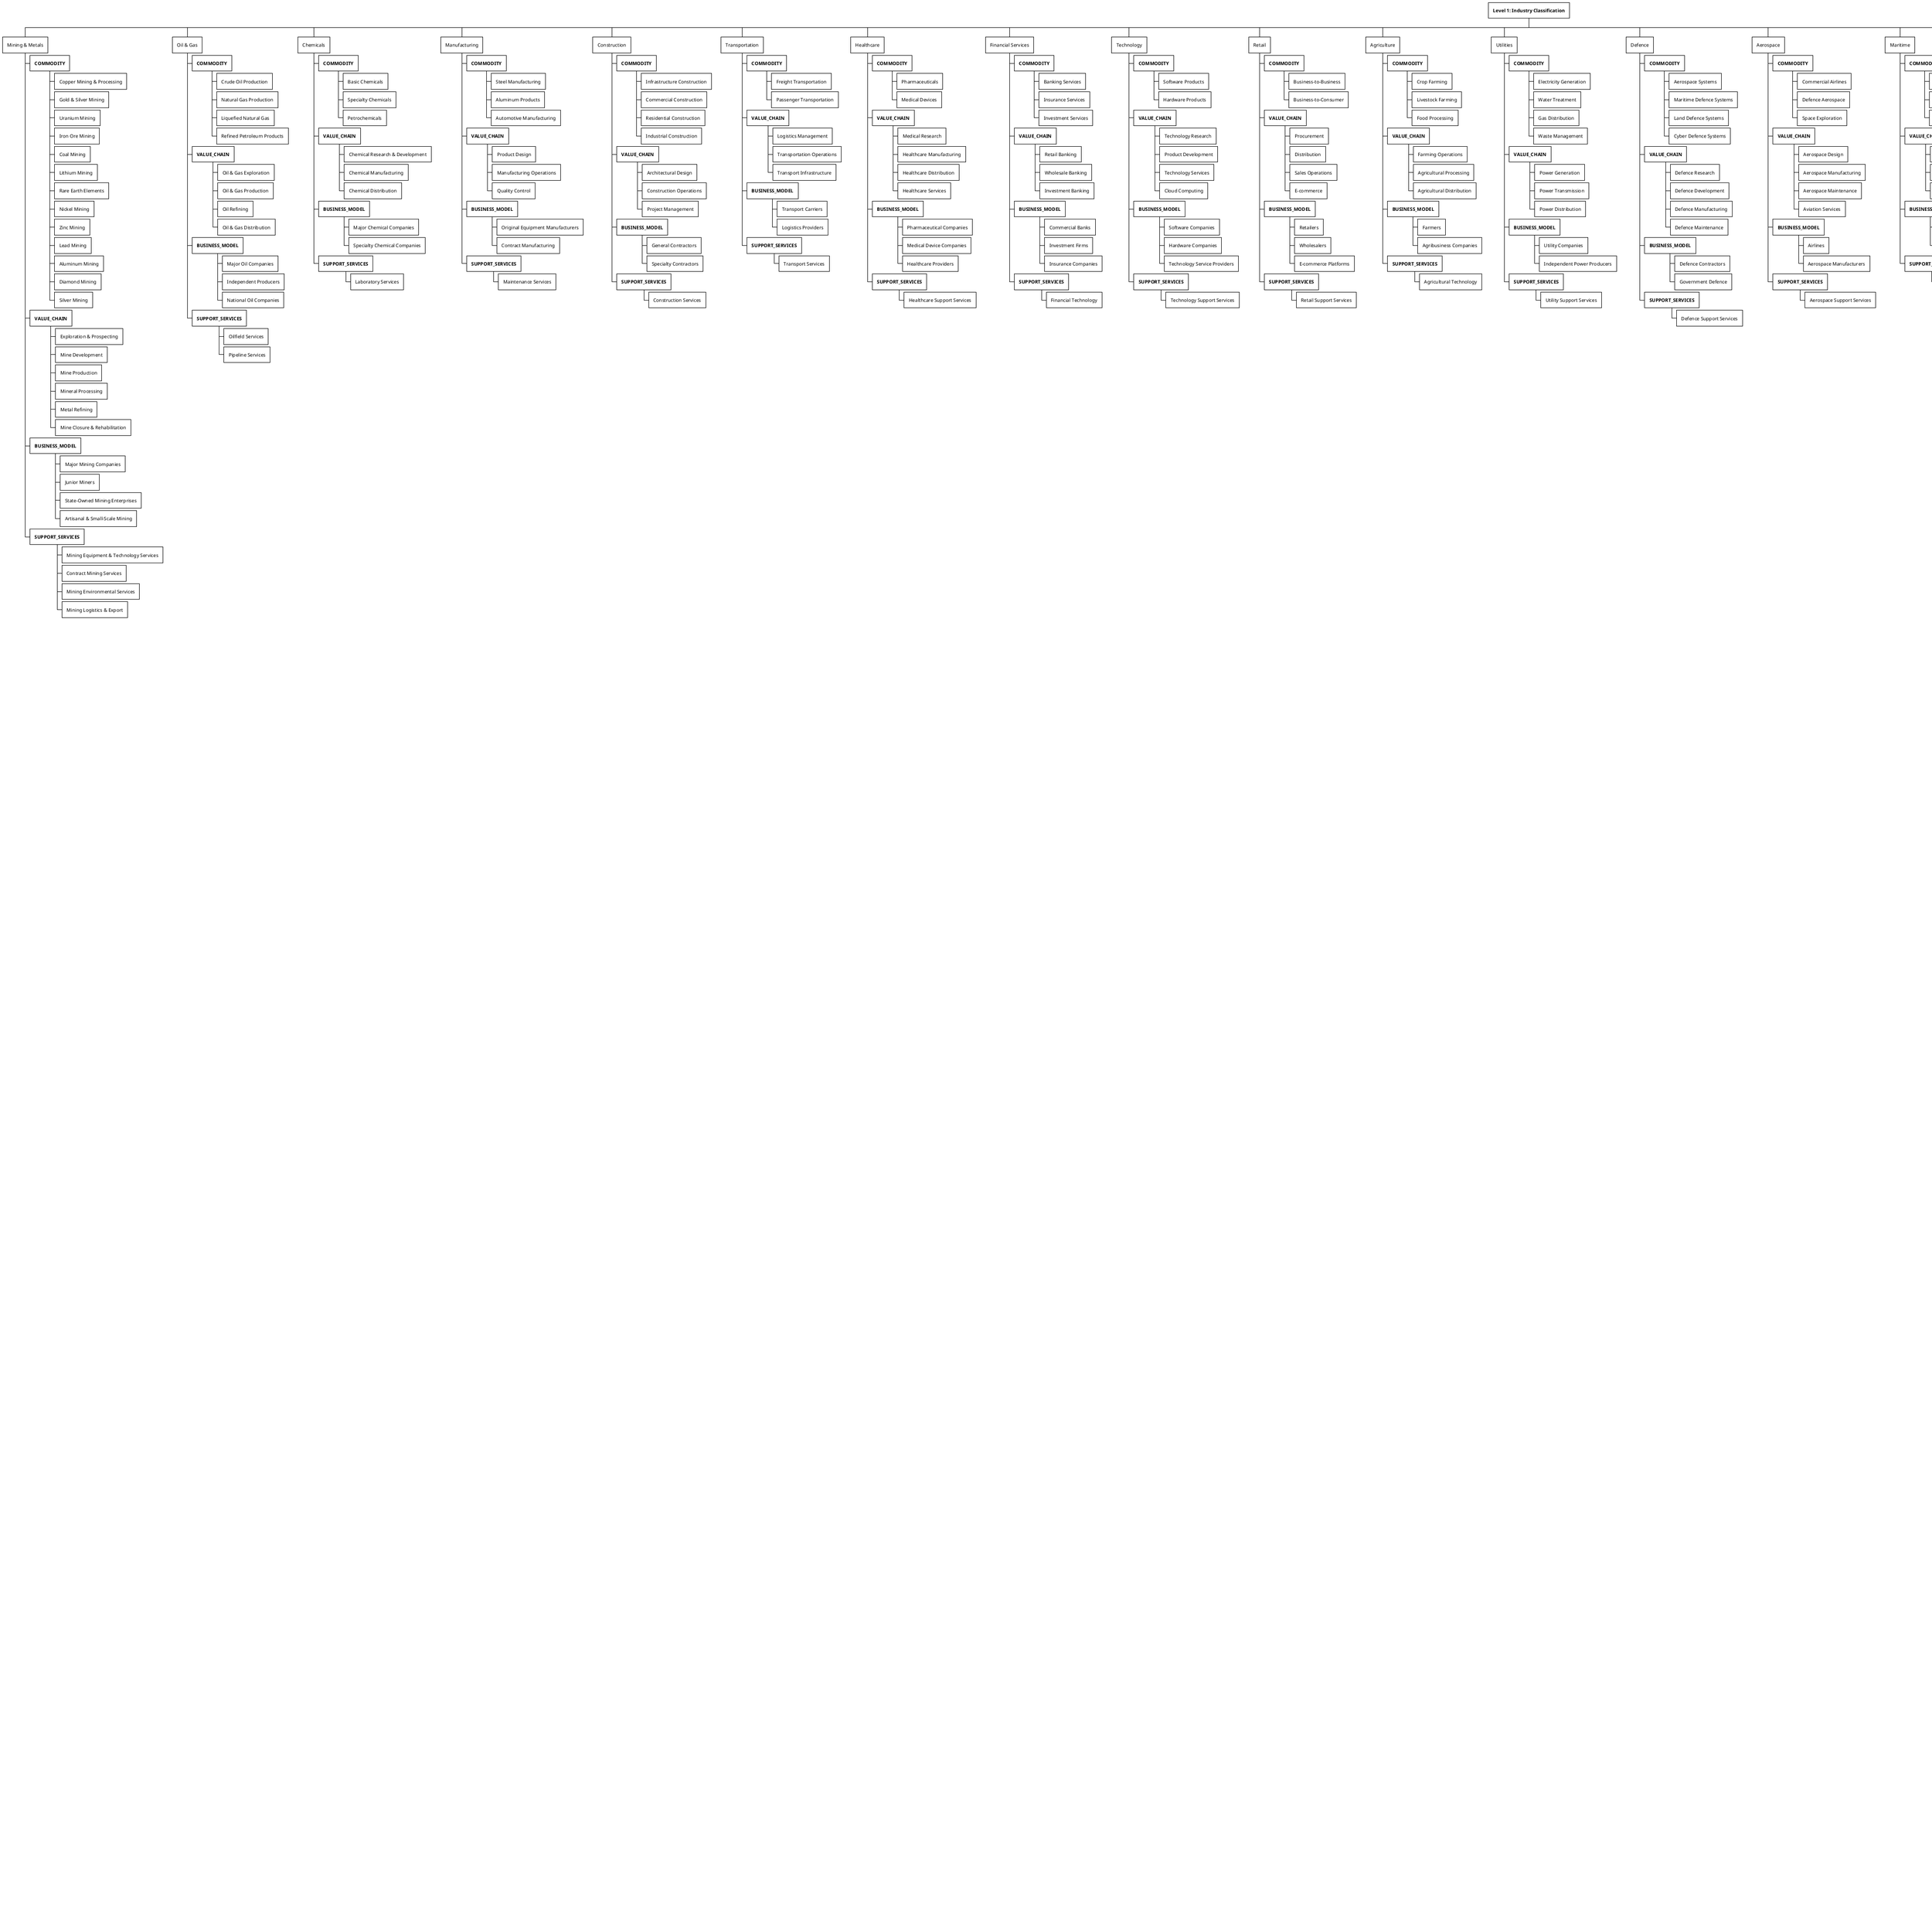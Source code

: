 @startwbs CapOpt-Operational-Capability-Framework-Hierarchy
!theme plain
skinparam backgroundColor #FFFFFF
skinparam defaultFontName Arial
skinparam defaultFontSize 10

* **Level 1: Industry Classification**
** Mining & Metals
*** **COMMODITY**
**** Copper Mining & Processing
**** Gold & Silver Mining
**** Uranium Mining
**** Iron Ore Mining
**** Coal Mining
**** Lithium Mining
**** Rare Earth Elements
**** Nickel Mining
**** Zinc Mining
**** Lead Mining
**** Aluminum Mining
**** Diamond Mining
**** Silver Mining
*** **VALUE_CHAIN**
**** Exploration & Prospecting
**** Mine Development
**** Mine Production
**** Mineral Processing
**** Metal Refining
**** Mine Closure & Rehabilitation
*** **BUSINESS_MODEL**
**** Major Mining Companies
**** Junior Miners
**** State-Owned Mining Enterprises
**** Artisanal & Small-Scale Mining
*** **SUPPORT_SERVICES**
**** Mining Equipment & Technology Services
**** Contract Mining Services
**** Mining Environmental Services
**** Mining Logistics & Export

** Oil & Gas
*** **COMMODITY**
**** Crude Oil Production
**** Natural Gas Production
**** Liquefied Natural Gas
**** Refined Petroleum Products
*** **VALUE_CHAIN**
**** Oil & Gas Exploration
**** Oil & Gas Production
**** Oil Refining
**** Oil & Gas Distribution
*** **BUSINESS_MODEL**
**** Major Oil Companies
**** Independent Producers
**** National Oil Companies
*** **SUPPORT_SERVICES**
**** Oilfield Services
**** Pipeline Services

** Chemicals
*** **COMMODITY**
**** Basic Chemicals
**** Specialty Chemicals
**** Petrochemicals
*** **VALUE_CHAIN**
**** Chemical Research & Development
**** Chemical Manufacturing
**** Chemical Distribution
*** **BUSINESS_MODEL**
**** Major Chemical Companies
**** Specialty Chemical Companies
*** **SUPPORT_SERVICES**
**** Laboratory Services

** Manufacturing
*** **COMMODITY**
**** Steel Manufacturing
**** Aluminum Products
**** Automotive Manufacturing
*** **VALUE_CHAIN**
**** Product Design
**** Manufacturing Operations
**** Quality Control
*** **BUSINESS_MODEL**
**** Original Equipment Manufacturers
**** Contract Manufacturing
*** **SUPPORT_SERVICES**
**** Maintenance Services

** Construction
*** **COMMODITY**
**** Infrastructure Construction
**** Commercial Construction
**** Residential Construction
**** Industrial Construction
*** **VALUE_CHAIN**
**** Architectural Design
**** Construction Operations
**** Project Management
*** **BUSINESS_MODEL**
**** General Contractors
**** Specialty Contractors
*** **SUPPORT_SERVICES**
**** Construction Services

** Transportation
*** **COMMODITY**
**** Freight Transportation
**** Passenger Transportation
*** **VALUE_CHAIN**
**** Logistics Management
**** Transportation Operations
**** Transport Infrastructure
*** **BUSINESS_MODEL**
**** Transport Carriers
**** Logistics Providers
*** **SUPPORT_SERVICES**
**** Transport Services

** Healthcare
*** **COMMODITY**
**** Pharmaceuticals
**** Medical Devices
*** **VALUE_CHAIN**
**** Medical Research
**** Healthcare Manufacturing
**** Healthcare Distribution
**** Healthcare Services
*** **BUSINESS_MODEL**
**** Pharmaceutical Companies
**** Medical Device Companies
**** Healthcare Providers
*** **SUPPORT_SERVICES**
**** Healthcare Support Services

** Financial Services
*** **COMMODITY**
**** Banking Services
**** Insurance Services
**** Investment Services
*** **VALUE_CHAIN**
**** Retail Banking
**** Wholesale Banking
**** Investment Banking
*** **BUSINESS_MODEL**
**** Commercial Banks
**** Investment Firms
**** Insurance Companies
*** **SUPPORT_SERVICES**
**** Financial Technology

** Technology
*** **COMMODITY**
**** Software Products
**** Hardware Products
*** **VALUE_CHAIN**
**** Technology Research
**** Product Development
**** Technology Services
**** Cloud Computing
*** **BUSINESS_MODEL**
**** Software Companies
**** Hardware Companies
**** Technology Service Providers
*** **SUPPORT_SERVICES**
**** Technology Support Services

** Retail
*** **COMMODITY**
**** Business-to-Business
**** Business-to-Consumer
*** **VALUE_CHAIN**
**** Procurement
**** Distribution
**** Sales Operations
**** E-commerce
*** **BUSINESS_MODEL**
**** Retailers
**** Wholesalers
**** E-commerce Platforms
*** **SUPPORT_SERVICES**
**** Retail Support Services

** Agriculture
*** **COMMODITY**
**** Crop Farming
**** Livestock Farming
**** Food Processing
*** **VALUE_CHAIN**
**** Farming Operations
**** Agricultural Processing
**** Agricultural Distribution
*** **BUSINESS_MODEL**
**** Farmers
**** Agribusiness Companies
*** **SUPPORT_SERVICES**
**** Agricultural Technology

** Utilities
*** **COMMODITY**
**** Electricity Generation
**** Water Treatment
**** Gas Distribution
**** Waste Management
*** **VALUE_CHAIN**
**** Power Generation
**** Power Transmission
**** Power Distribution
*** **BUSINESS_MODEL**
**** Utility Companies
**** Independent Power Producers
*** **SUPPORT_SERVICES**
**** Utility Support Services

** Defence
*** **COMMODITY**
**** Aerospace Systems
**** Maritime Defence Systems
**** Land Defence Systems
**** Cyber Defence Systems
*** **VALUE_CHAIN**
**** Defence Research
**** Defence Development
**** Defence Manufacturing
**** Defence Maintenance
*** **BUSINESS_MODEL**
**** Defence Contractors
**** Government Defence
*** **SUPPORT_SERVICES**
**** Defence Support Services

** Aerospace
*** **COMMODITY**
**** Commercial Airlines
**** Defence Aerospace
**** Space Exploration
*** **VALUE_CHAIN**
**** Aerospace Design
**** Aerospace Manufacturing
**** Aerospace Maintenance
**** Aviation Services
*** **BUSINESS_MODEL**
**** Airlines
**** Aerospace Manufacturers
*** **SUPPORT_SERVICES**
**** Aerospace Support Services

** Maritime
*** **COMMODITY**
**** Commercial Shipping
**** Defence Maritime
**** Fishing
*** **VALUE_CHAIN**
**** Shipping Operations
**** Port Operations
**** Marine Services
*** **BUSINESS_MODEL**
**** Shipping Companies
**** Port Operators
*** **SUPPORT_SERVICES**
**** Maritime Support Services

** Other
*** **VALUE_CHAIN**
**** Custom Industry

** Level 2: Operational Streams (by Industry & Sector)
*** **Mining & Metals - Copper**
**** Open Pit Mining
**** Underground Mining
**** Ore Processing
**** Concentrate Production
**** Smelting Operations
**** Refining Operations
**** Tailings Management
**** Water Management
**** Dust Control
**** Safety Systems

*** **Mining & Metals - Gold**
**** Open Pit Mining
**** Underground Mining
**** Heap Leaching
**** Cyanidation
**** Gravity Concentration
**** Refining Operations
**** Security & Transport
**** Assay Laboratory
**** Chain of Custody
**** Environmental Monitoring

*** **Mining & Metals - Uranium**
**** In-Situ Leaching
**** Open Pit Mining
**** Radiation Safety
**** Nuclear Compliance
**** Transport Security
**** Radiation Monitoring
**** Waste Management
**** Security Clearances
**** International Safeguards

*** **Mining & Metals - Coal**
**** Open Cut Mining
**** Underground Mining
**** Coal Processing
**** Transport & Logistics
**** Environmental Management
**** Rehabilitation
**** Dust Control
**** Noise Management

*** **Mining & Metals - Iron Ore**
**** Open Pit Mining
**** Ore Processing
**** Beneficiation
**** Pelletizing
**** Transport & Logistics
**** Port Operations
**** Environmental Management
**** Rehabilitation

*** **Oil & Gas - Exploration**
**** Seismic Surveying
**** Drilling Operations
**** Well Testing
**** Reservoir Analysis
**** Environmental Assessment

*** **Oil & Gas - Production**
**** Well Operations
**** Production Optimization
**** Artificial Lift
**** Well Maintenance
**** Production Monitoring

*** **Oil & Gas - Refining**
**** Crude Oil Processing
**** Distillation
**** Cracking Operations
**** Product Blending
**** Quality Control
**** Safety Systems

*** **Oil & Gas - Distribution**
**** Pipeline Operations
**** Storage Management
**** Terminal Operations
**** Transport Logistics
**** Emergency Response

** Level 3: Facility Types (by Industry)
*** **Mining & Metals**
**** **EXTRACTION**
***** Open Pit Mine
***** Underground Mine
***** Placer Mine
***** In-Situ Mine
**** **PROCESSING**
***** Crushing Plant
***** Grinding Mill
***** Flotation Plant
***** Leaching Plant
***** Smelter
***** Refinery
**** **INFRASTRUCTURE**
***** Power Station
***** Water Treatment Plant
***** Waste Management Facility
***** Warehouse
**** **SUPPORT**
***** Office Complex
***** Laboratory
***** Workshop
***** Training Center

*** **Oil & Gas**
**** **EXTRACTION**
***** Onshore Well
***** Offshore Platform
***** Fracking Site
***** Gas Plant
**** **PROCESSING**
***** Oil Refinery
***** Cracking Unit
***** Distillation Tower
***** Compressor Station
**** **INFRASTRUCTURE**
***** Pipeline Terminal
***** Storage Tank Farm
***** LNG Terminal
***** Power Station
**** **SUPPORT**
***** Control Room
***** Laboratory
***** Office Complex

*** **Chemicals**
**** **PROCESSING**
***** Chemical Plant
***** Reactor Unit
***** Distillation Plant
***** Polymerization Plant
**** **INFRASTRUCTURE**
***** Storage Tank Farm
***** Pipeline Network
***** Waste Treatment Plant
***** Warehouse
**** **SUPPORT**
***** Laboratory
***** Control Room
***** Office Complex

*** **Manufacturing**
**** **PROCESSING**
***** Assembly Plant
***** Fabrication Plant
***** Production Line
***** Quality Control Facility
**** **INFRASTRUCTURE**
***** Warehouse
***** Distribution Center
***** Maintenance Shop
**** **SUPPORT**
***** Office Complex
***** Laboratory
***** Training Center

*** **Defence**
**** **PROCESSING**
***** Weapons Factory
***** Munitions Plant
***** Electronics Factory
***** Testing Facility
**** **INFRASTRUCTURE**
***** Secure Storage Facility
***** Communications Center
***** Power Station
**** **SUPPORT**
***** Security Office
***** Laboratory
***** Training Facility

** Level 4: Compliance Requirements (by Industry)
*** **Mining - Coal Mining**
**** WHS Act 2011
**** Mining Act 1992
**** Environmental Protection Act
**** Water Management Act
**** Native Title Act
**** Minerals Resources Act
**** Coal Mining Safety and Health Act
**** Mining and Quarrying Safety and Health Act
**** Environmental Protection and Biodiversity Conservation Act
**** National Greenhouse and Energy Reporting Act

*** **Mining - Metals Mining**
**** WHS Act 2011
**** Mining Act 1992
**** Environmental Protection Act
**** Water Management Act
**** Native Title Act
**** Minerals Resources Act
**** Mining and Quarrying Safety and Health Act
**** Environmental Protection and Biodiversity Conservation Act
**** National Greenhouse and Energy Reporting Act
**** Hazardous Waste Act

*** **Mining - Precious Metals**
**** WHS Act 2011
**** Mining Act 1992
**** Environmental Protection Act
**** Water Management Act
**** Native Title Act
**** Minerals Resources Act
**** Precious Metals Act
**** Anti-Money Laundering and Counter-Terrorism Financing Act
**** Customs Act
**** Security of Critical Infrastructure Act

*** **Mining - Uranium Mining**
**** WHS Act 2011
**** Mining Act 1992
**** Environmental Protection Act
**** Water Management Act
**** Native Title Act
**** Minerals Resources Act
**** Australian Radiation Protection and Nuclear Safety Act
**** Nuclear Non-Proliferation (Safeguards) Act
**** Customs Act
**** Security of Critical Infrastructure Act

*** **Petrochemical - Oil & Gas**
**** WHS Act 2011
**** Dangerous Goods Act
**** Environmental Protection Act
**** Petroleum Act
**** Chemical Control Act
**** Transport Safety Act
**** Offshore Petroleum and Greenhouse Gas Storage Act
**** National Greenhouse and Energy Reporting Act
**** Environment Protection and Biodiversity Conservation Act
**** Marine Pollution Act

*** **Petrochemical - Chemical Manufacturing**
**** WHS Act 2011
**** Dangerous Goods Act
**** Environmental Protection Act
**** Chemical Control Act
**** Transport Safety Act
**** Hazardous Waste Act
**** Industrial Chemicals Act
**** National Greenhouse and Energy Reporting Act
**** Environment Protection and Biodiversity Conservation Act
**** Poisons Standard

*** **Defence - Aerospace**
**** Defence Trade Controls Act
**** Customs Act
**** Security of Critical Infrastructure Act
**** Australian Security Intelligence Organisation Act
**** Defence Export Controls
**** International Traffic in Arms Regulations
**** WHS Act 2011
**** Environmental Protection Act
**** Aviation Safety Act
**** Civil Aviation Safety Regulations

*** **Defence - Electronics**
**** Defence Trade Controls Act
**** Customs Act
**** Security of Critical Infrastructure Act
**** Australian Security Intelligence Organisation Act
**** Defence Export Controls
**** International Traffic in Arms Regulations
**** WHS Act 2011
**** Environmental Protection Act
**** Telecommunications Act
**** Radiocommunications Act

*** **Defence - Maritime**
**** Defence Trade Controls Act
**** Customs Act
**** Security of Critical Infrastructure Act
**** Australian Security Intelligence Organisation Act
**** Defence Export Controls
**** International Traffic in Arms Regulations
**** WHS Act 2011
**** Environmental Protection Act
**** Navigation Act
**** Marine Safety Act

*** **Manufacturing - Heavy Equipment**
**** WHS Act 2011
**** Environmental Protection Act
**** Customs Act
**** Trade Practices Act
**** Product Safety Standards
**** Australian Standards
**** National Greenhouse and Energy Reporting Act
**** Environment Protection and Biodiversity Conservation Act
**** Water Management Act
**** Waste Management Act

*** **Construction - Infrastructure**
**** WHS Act 2011
**** Environmental Protection Act
**** Building Act
**** Planning Act
**** Water Management Act
**** Heritage Act
**** Native Title Act
**** National Greenhouse and Energy Reporting Act
**** Environment Protection and Biodiversity Conservation Act
**** Local Government Act

** Level 5: Regulatory Framework (by Industry)
*** **Mining - Federal**
**** Environment Protection and Biodiversity Conservation Act
**** National Greenhouse and Energy Reporting Act
**** Offshore Petroleum and Greenhouse Gas Storage Act
**** Native Title Act 1993
**** Work Health and Safety Act 2011

*** **Mining - State**
**** Mining and Quarrying Safety and Health Act
**** Environmental Protection Act
**** Water Act
**** Minerals Resources Act
**** Coal Mining Safety and Health Act

*** **Mining - Industry**
**** ICMM Sustainable Development Framework
**** ISO 14001 Environmental Management
**** OHSAS 18001 Occupational Health and Safety
**** ISO 45001 Occupational Health and Safety
**** Global Reporting Initiative (GRI) Standards

*** **Petrochemical - Federal**
**** Environment Protection and Biodiversity Conservation Act
**** National Greenhouse and Energy Reporting Act
**** Offshore Petroleum and Greenhouse Gas Storage Act
**** Work Health and Safety Act 2011
**** Marine Pollution Act
**** Customs Act 1901

*** **Petrochemical - State**
**** Petroleum Act
**** Dangerous Goods Safety Act
**** Environmental Protection Act
**** Water Act
**** Transport Safety Act

*** **Petrochemical - Industry**
**** API Standards
**** ISO 14001 Environmental Management
**** OHSAS 18001 Occupational Health and Safety
**** ISO 45001 Occupational Health and Safety
**** American Petroleum Institute (API) Standards

*** **Defence - Federal**
**** Defence Trade Controls Act
**** Customs Act
**** Security of Critical Infrastructure Act
**** Australian Security Intelligence Organisation Act
**** Work Health and Safety Act 2011
**** Aviation Safety Act

*** **Defence - International**
**** International Traffic in Arms Regulations (ITAR)
**** Wassenaar Arrangement
**** Missile Technology Control Regime
**** Australia Group
**** Nuclear Suppliers Group

*** **Defence - Industry**
**** AS9100 Aerospace Quality Management
**** ISO 27001 Information Security
**** NIST Cybersecurity Framework
**** ISO 14001 Environmental Management
**** OHSAS 18001 Occupational Health and Safety

*** **Manufacturing - Federal**
**** Environment Protection and Biodiversity Conservation Act
**** National Greenhouse and Energy Reporting Act
**** Work Health and Safety Act 2011
**** Trade Practices Act
**** Customs Act 1901

*** **Manufacturing - State**
**** Environmental Protection Act
**** Water Act
**** Waste Management Act
**** Work Health and Safety Act

*** **Manufacturing - Industry**
**** ISO 9001 Quality Management
**** ISO 14001 Environmental Management
**** OHSAS 18001 Occupational Health and Safety
**** ISO 45001 Occupational Health and Safety
**** Australian Standards

*** **Construction - Federal**
**** Environment Protection and Biodiversity Conservation Act
**** National Greenhouse and Energy Reporting Act
**** Work Health and Safety Act 2011
**** Native Title Act 1993
**** Heritage Act

*** **Construction - State**
**** Building Act
**** Planning Act
**** Environmental Protection Act
**** Water Act
**** Local Government Act

*** **Construction - Industry**
**** ISO 9001 Quality Management
**** ISO 14001 Environmental Management
**** OHSAS 18001 Occupational Health and Safety
**** ISO 45001 Occupational Health and Safety
**** Australian Standards

** Business Canvas Integration
*** Framework Associations
**** BusinessCanvasOperationalStreams
**** BusinessCanvasComplianceFrameworks
**** BusinessCanvasFacilityTypes
*** Auto-Population Logic
**** Sector-Based Selection
**** Industry Filtering
**** Manual Override
*** Tracking & Audit
**** isAutoApplied Flag
**** Association History
**** Compliance Monitoring

@endwbs 